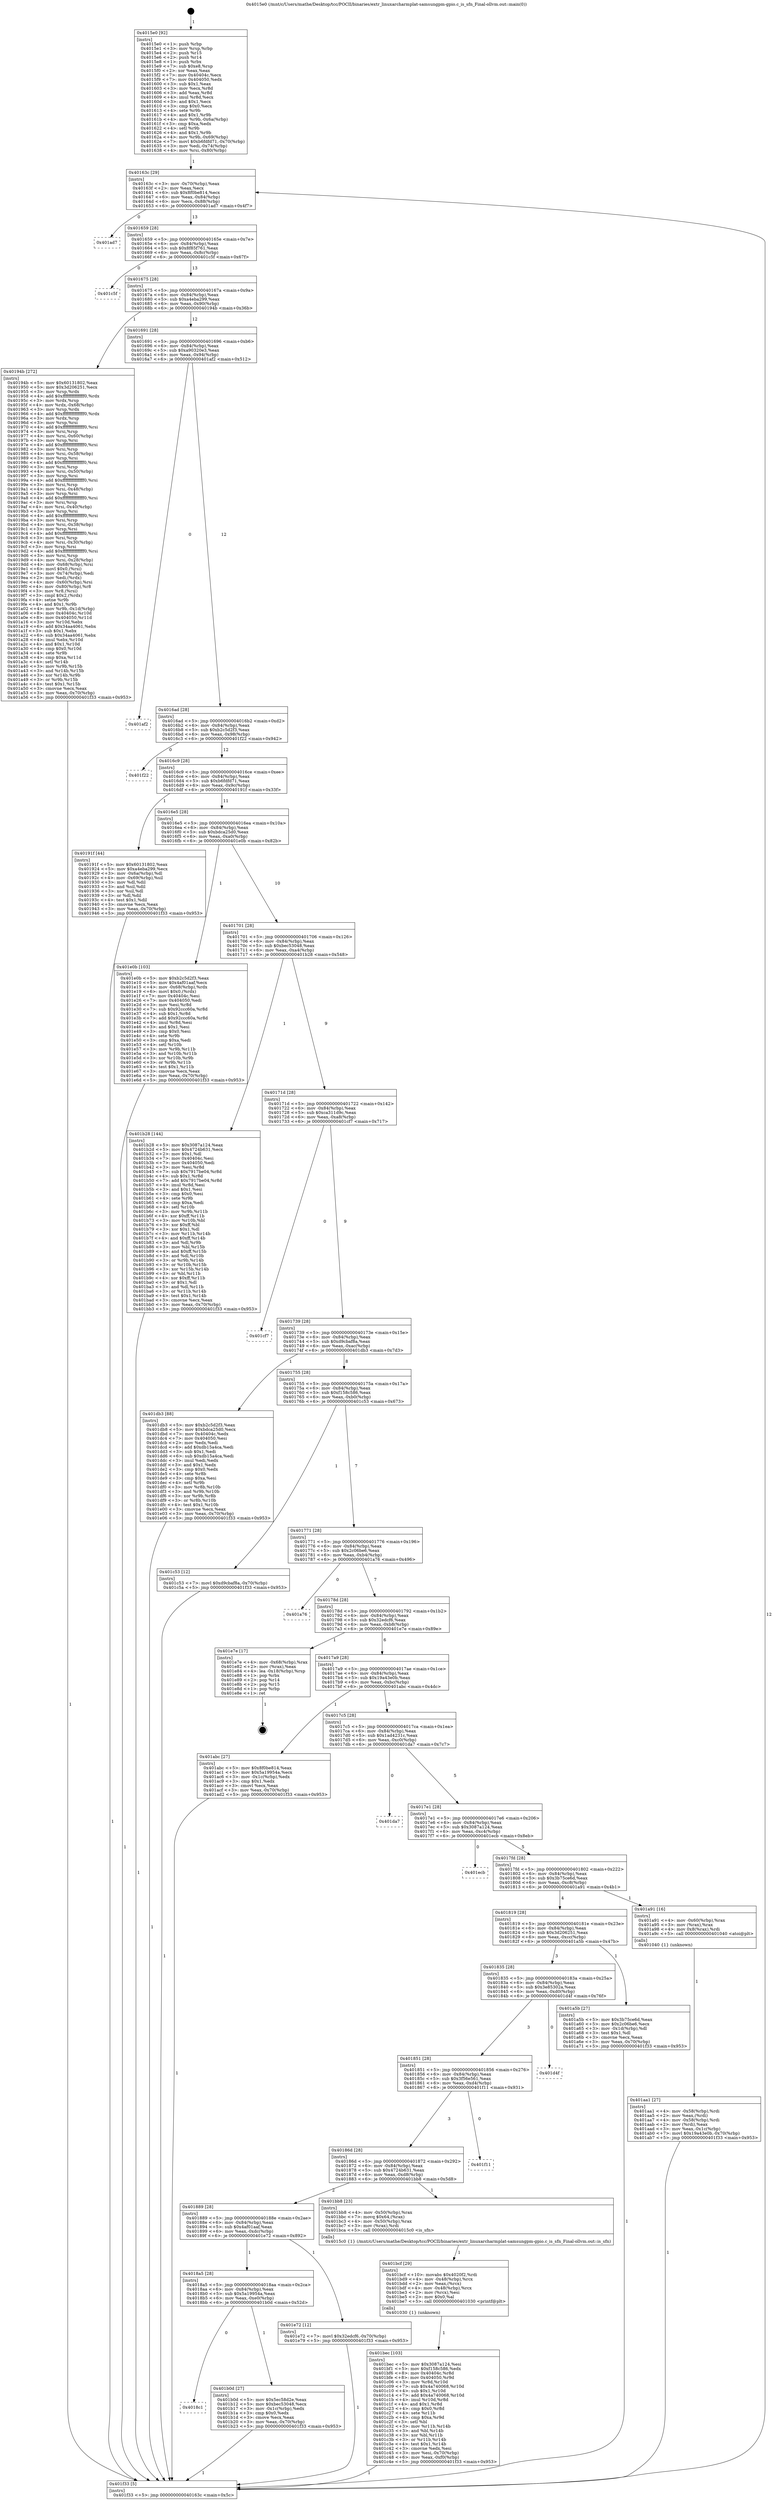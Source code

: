 digraph "0x4015e0" {
  label = "0x4015e0 (/mnt/c/Users/mathe/Desktop/tcc/POCII/binaries/extr_linuxarcharmplat-samsungpm-gpio.c_is_sfn_Final-ollvm.out::main(0))"
  labelloc = "t"
  node[shape=record]

  Entry [label="",width=0.3,height=0.3,shape=circle,fillcolor=black,style=filled]
  "0x40163c" [label="{
     0x40163c [29]\l
     | [instrs]\l
     &nbsp;&nbsp;0x40163c \<+3\>: mov -0x70(%rbp),%eax\l
     &nbsp;&nbsp;0x40163f \<+2\>: mov %eax,%ecx\l
     &nbsp;&nbsp;0x401641 \<+6\>: sub $0x8f0be814,%ecx\l
     &nbsp;&nbsp;0x401647 \<+6\>: mov %eax,-0x84(%rbp)\l
     &nbsp;&nbsp;0x40164d \<+6\>: mov %ecx,-0x88(%rbp)\l
     &nbsp;&nbsp;0x401653 \<+6\>: je 0000000000401ad7 \<main+0x4f7\>\l
  }"]
  "0x401ad7" [label="{
     0x401ad7\l
  }", style=dashed]
  "0x401659" [label="{
     0x401659 [28]\l
     | [instrs]\l
     &nbsp;&nbsp;0x401659 \<+5\>: jmp 000000000040165e \<main+0x7e\>\l
     &nbsp;&nbsp;0x40165e \<+6\>: mov -0x84(%rbp),%eax\l
     &nbsp;&nbsp;0x401664 \<+5\>: sub $0x8f85f761,%eax\l
     &nbsp;&nbsp;0x401669 \<+6\>: mov %eax,-0x8c(%rbp)\l
     &nbsp;&nbsp;0x40166f \<+6\>: je 0000000000401c5f \<main+0x67f\>\l
  }"]
  Exit [label="",width=0.3,height=0.3,shape=circle,fillcolor=black,style=filled,peripheries=2]
  "0x401c5f" [label="{
     0x401c5f\l
  }", style=dashed]
  "0x401675" [label="{
     0x401675 [28]\l
     | [instrs]\l
     &nbsp;&nbsp;0x401675 \<+5\>: jmp 000000000040167a \<main+0x9a\>\l
     &nbsp;&nbsp;0x40167a \<+6\>: mov -0x84(%rbp),%eax\l
     &nbsp;&nbsp;0x401680 \<+5\>: sub $0xa4eba299,%eax\l
     &nbsp;&nbsp;0x401685 \<+6\>: mov %eax,-0x90(%rbp)\l
     &nbsp;&nbsp;0x40168b \<+6\>: je 000000000040194b \<main+0x36b\>\l
  }"]
  "0x401bec" [label="{
     0x401bec [103]\l
     | [instrs]\l
     &nbsp;&nbsp;0x401bec \<+5\>: mov $0x3087a124,%esi\l
     &nbsp;&nbsp;0x401bf1 \<+5\>: mov $0xf158c586,%edx\l
     &nbsp;&nbsp;0x401bf6 \<+8\>: mov 0x40404c,%r8d\l
     &nbsp;&nbsp;0x401bfe \<+8\>: mov 0x404050,%r9d\l
     &nbsp;&nbsp;0x401c06 \<+3\>: mov %r8d,%r10d\l
     &nbsp;&nbsp;0x401c09 \<+7\>: sub $0x4a740068,%r10d\l
     &nbsp;&nbsp;0x401c10 \<+4\>: sub $0x1,%r10d\l
     &nbsp;&nbsp;0x401c14 \<+7\>: add $0x4a740068,%r10d\l
     &nbsp;&nbsp;0x401c1b \<+4\>: imul %r10d,%r8d\l
     &nbsp;&nbsp;0x401c1f \<+4\>: and $0x1,%r8d\l
     &nbsp;&nbsp;0x401c23 \<+4\>: cmp $0x0,%r8d\l
     &nbsp;&nbsp;0x401c27 \<+4\>: sete %r11b\l
     &nbsp;&nbsp;0x401c2b \<+4\>: cmp $0xa,%r9d\l
     &nbsp;&nbsp;0x401c2f \<+3\>: setl %bl\l
     &nbsp;&nbsp;0x401c32 \<+3\>: mov %r11b,%r14b\l
     &nbsp;&nbsp;0x401c35 \<+3\>: and %bl,%r14b\l
     &nbsp;&nbsp;0x401c38 \<+3\>: xor %bl,%r11b\l
     &nbsp;&nbsp;0x401c3b \<+3\>: or %r11b,%r14b\l
     &nbsp;&nbsp;0x401c3e \<+4\>: test $0x1,%r14b\l
     &nbsp;&nbsp;0x401c42 \<+3\>: cmovne %edx,%esi\l
     &nbsp;&nbsp;0x401c45 \<+3\>: mov %esi,-0x70(%rbp)\l
     &nbsp;&nbsp;0x401c48 \<+6\>: mov %eax,-0xf0(%rbp)\l
     &nbsp;&nbsp;0x401c4e \<+5\>: jmp 0000000000401f33 \<main+0x953\>\l
  }"]
  "0x40194b" [label="{
     0x40194b [272]\l
     | [instrs]\l
     &nbsp;&nbsp;0x40194b \<+5\>: mov $0x60131802,%eax\l
     &nbsp;&nbsp;0x401950 \<+5\>: mov $0x3d206251,%ecx\l
     &nbsp;&nbsp;0x401955 \<+3\>: mov %rsp,%rdx\l
     &nbsp;&nbsp;0x401958 \<+4\>: add $0xfffffffffffffff0,%rdx\l
     &nbsp;&nbsp;0x40195c \<+3\>: mov %rdx,%rsp\l
     &nbsp;&nbsp;0x40195f \<+4\>: mov %rdx,-0x68(%rbp)\l
     &nbsp;&nbsp;0x401963 \<+3\>: mov %rsp,%rdx\l
     &nbsp;&nbsp;0x401966 \<+4\>: add $0xfffffffffffffff0,%rdx\l
     &nbsp;&nbsp;0x40196a \<+3\>: mov %rdx,%rsp\l
     &nbsp;&nbsp;0x40196d \<+3\>: mov %rsp,%rsi\l
     &nbsp;&nbsp;0x401970 \<+4\>: add $0xfffffffffffffff0,%rsi\l
     &nbsp;&nbsp;0x401974 \<+3\>: mov %rsi,%rsp\l
     &nbsp;&nbsp;0x401977 \<+4\>: mov %rsi,-0x60(%rbp)\l
     &nbsp;&nbsp;0x40197b \<+3\>: mov %rsp,%rsi\l
     &nbsp;&nbsp;0x40197e \<+4\>: add $0xfffffffffffffff0,%rsi\l
     &nbsp;&nbsp;0x401982 \<+3\>: mov %rsi,%rsp\l
     &nbsp;&nbsp;0x401985 \<+4\>: mov %rsi,-0x58(%rbp)\l
     &nbsp;&nbsp;0x401989 \<+3\>: mov %rsp,%rsi\l
     &nbsp;&nbsp;0x40198c \<+4\>: add $0xfffffffffffffff0,%rsi\l
     &nbsp;&nbsp;0x401990 \<+3\>: mov %rsi,%rsp\l
     &nbsp;&nbsp;0x401993 \<+4\>: mov %rsi,-0x50(%rbp)\l
     &nbsp;&nbsp;0x401997 \<+3\>: mov %rsp,%rsi\l
     &nbsp;&nbsp;0x40199a \<+4\>: add $0xfffffffffffffff0,%rsi\l
     &nbsp;&nbsp;0x40199e \<+3\>: mov %rsi,%rsp\l
     &nbsp;&nbsp;0x4019a1 \<+4\>: mov %rsi,-0x48(%rbp)\l
     &nbsp;&nbsp;0x4019a5 \<+3\>: mov %rsp,%rsi\l
     &nbsp;&nbsp;0x4019a8 \<+4\>: add $0xfffffffffffffff0,%rsi\l
     &nbsp;&nbsp;0x4019ac \<+3\>: mov %rsi,%rsp\l
     &nbsp;&nbsp;0x4019af \<+4\>: mov %rsi,-0x40(%rbp)\l
     &nbsp;&nbsp;0x4019b3 \<+3\>: mov %rsp,%rsi\l
     &nbsp;&nbsp;0x4019b6 \<+4\>: add $0xfffffffffffffff0,%rsi\l
     &nbsp;&nbsp;0x4019ba \<+3\>: mov %rsi,%rsp\l
     &nbsp;&nbsp;0x4019bd \<+4\>: mov %rsi,-0x38(%rbp)\l
     &nbsp;&nbsp;0x4019c1 \<+3\>: mov %rsp,%rsi\l
     &nbsp;&nbsp;0x4019c4 \<+4\>: add $0xfffffffffffffff0,%rsi\l
     &nbsp;&nbsp;0x4019c8 \<+3\>: mov %rsi,%rsp\l
     &nbsp;&nbsp;0x4019cb \<+4\>: mov %rsi,-0x30(%rbp)\l
     &nbsp;&nbsp;0x4019cf \<+3\>: mov %rsp,%rsi\l
     &nbsp;&nbsp;0x4019d2 \<+4\>: add $0xfffffffffffffff0,%rsi\l
     &nbsp;&nbsp;0x4019d6 \<+3\>: mov %rsi,%rsp\l
     &nbsp;&nbsp;0x4019d9 \<+4\>: mov %rsi,-0x28(%rbp)\l
     &nbsp;&nbsp;0x4019dd \<+4\>: mov -0x68(%rbp),%rsi\l
     &nbsp;&nbsp;0x4019e1 \<+6\>: movl $0x0,(%rsi)\l
     &nbsp;&nbsp;0x4019e7 \<+3\>: mov -0x74(%rbp),%edi\l
     &nbsp;&nbsp;0x4019ea \<+2\>: mov %edi,(%rdx)\l
     &nbsp;&nbsp;0x4019ec \<+4\>: mov -0x60(%rbp),%rsi\l
     &nbsp;&nbsp;0x4019f0 \<+4\>: mov -0x80(%rbp),%r8\l
     &nbsp;&nbsp;0x4019f4 \<+3\>: mov %r8,(%rsi)\l
     &nbsp;&nbsp;0x4019f7 \<+3\>: cmpl $0x2,(%rdx)\l
     &nbsp;&nbsp;0x4019fa \<+4\>: setne %r9b\l
     &nbsp;&nbsp;0x4019fe \<+4\>: and $0x1,%r9b\l
     &nbsp;&nbsp;0x401a02 \<+4\>: mov %r9b,-0x1d(%rbp)\l
     &nbsp;&nbsp;0x401a06 \<+8\>: mov 0x40404c,%r10d\l
     &nbsp;&nbsp;0x401a0e \<+8\>: mov 0x404050,%r11d\l
     &nbsp;&nbsp;0x401a16 \<+3\>: mov %r10d,%ebx\l
     &nbsp;&nbsp;0x401a19 \<+6\>: add $0x34aa4061,%ebx\l
     &nbsp;&nbsp;0x401a1f \<+3\>: sub $0x1,%ebx\l
     &nbsp;&nbsp;0x401a22 \<+6\>: sub $0x34aa4061,%ebx\l
     &nbsp;&nbsp;0x401a28 \<+4\>: imul %ebx,%r10d\l
     &nbsp;&nbsp;0x401a2c \<+4\>: and $0x1,%r10d\l
     &nbsp;&nbsp;0x401a30 \<+4\>: cmp $0x0,%r10d\l
     &nbsp;&nbsp;0x401a34 \<+4\>: sete %r9b\l
     &nbsp;&nbsp;0x401a38 \<+4\>: cmp $0xa,%r11d\l
     &nbsp;&nbsp;0x401a3c \<+4\>: setl %r14b\l
     &nbsp;&nbsp;0x401a40 \<+3\>: mov %r9b,%r15b\l
     &nbsp;&nbsp;0x401a43 \<+3\>: and %r14b,%r15b\l
     &nbsp;&nbsp;0x401a46 \<+3\>: xor %r14b,%r9b\l
     &nbsp;&nbsp;0x401a49 \<+3\>: or %r9b,%r15b\l
     &nbsp;&nbsp;0x401a4c \<+4\>: test $0x1,%r15b\l
     &nbsp;&nbsp;0x401a50 \<+3\>: cmovne %ecx,%eax\l
     &nbsp;&nbsp;0x401a53 \<+3\>: mov %eax,-0x70(%rbp)\l
     &nbsp;&nbsp;0x401a56 \<+5\>: jmp 0000000000401f33 \<main+0x953\>\l
  }"]
  "0x401691" [label="{
     0x401691 [28]\l
     | [instrs]\l
     &nbsp;&nbsp;0x401691 \<+5\>: jmp 0000000000401696 \<main+0xb6\>\l
     &nbsp;&nbsp;0x401696 \<+6\>: mov -0x84(%rbp),%eax\l
     &nbsp;&nbsp;0x40169c \<+5\>: sub $0xa90320e3,%eax\l
     &nbsp;&nbsp;0x4016a1 \<+6\>: mov %eax,-0x94(%rbp)\l
     &nbsp;&nbsp;0x4016a7 \<+6\>: je 0000000000401af2 \<main+0x512\>\l
  }"]
  "0x401bcf" [label="{
     0x401bcf [29]\l
     | [instrs]\l
     &nbsp;&nbsp;0x401bcf \<+10\>: movabs $0x4020f2,%rdi\l
     &nbsp;&nbsp;0x401bd9 \<+4\>: mov -0x48(%rbp),%rcx\l
     &nbsp;&nbsp;0x401bdd \<+2\>: mov %eax,(%rcx)\l
     &nbsp;&nbsp;0x401bdf \<+4\>: mov -0x48(%rbp),%rcx\l
     &nbsp;&nbsp;0x401be3 \<+2\>: mov (%rcx),%esi\l
     &nbsp;&nbsp;0x401be5 \<+2\>: mov $0x0,%al\l
     &nbsp;&nbsp;0x401be7 \<+5\>: call 0000000000401030 \<printf@plt\>\l
     | [calls]\l
     &nbsp;&nbsp;0x401030 \{1\} (unknown)\l
  }"]
  "0x401af2" [label="{
     0x401af2\l
  }", style=dashed]
  "0x4016ad" [label="{
     0x4016ad [28]\l
     | [instrs]\l
     &nbsp;&nbsp;0x4016ad \<+5\>: jmp 00000000004016b2 \<main+0xd2\>\l
     &nbsp;&nbsp;0x4016b2 \<+6\>: mov -0x84(%rbp),%eax\l
     &nbsp;&nbsp;0x4016b8 \<+5\>: sub $0xb2c5d2f3,%eax\l
     &nbsp;&nbsp;0x4016bd \<+6\>: mov %eax,-0x98(%rbp)\l
     &nbsp;&nbsp;0x4016c3 \<+6\>: je 0000000000401f22 \<main+0x942\>\l
  }"]
  "0x4018c1" [label="{
     0x4018c1\l
  }", style=dashed]
  "0x401f22" [label="{
     0x401f22\l
  }", style=dashed]
  "0x4016c9" [label="{
     0x4016c9 [28]\l
     | [instrs]\l
     &nbsp;&nbsp;0x4016c9 \<+5\>: jmp 00000000004016ce \<main+0xee\>\l
     &nbsp;&nbsp;0x4016ce \<+6\>: mov -0x84(%rbp),%eax\l
     &nbsp;&nbsp;0x4016d4 \<+5\>: sub $0xb6fdfd71,%eax\l
     &nbsp;&nbsp;0x4016d9 \<+6\>: mov %eax,-0x9c(%rbp)\l
     &nbsp;&nbsp;0x4016df \<+6\>: je 000000000040191f \<main+0x33f\>\l
  }"]
  "0x401b0d" [label="{
     0x401b0d [27]\l
     | [instrs]\l
     &nbsp;&nbsp;0x401b0d \<+5\>: mov $0x5ec58d2e,%eax\l
     &nbsp;&nbsp;0x401b12 \<+5\>: mov $0xbec53048,%ecx\l
     &nbsp;&nbsp;0x401b17 \<+3\>: mov -0x1c(%rbp),%edx\l
     &nbsp;&nbsp;0x401b1a \<+3\>: cmp $0x0,%edx\l
     &nbsp;&nbsp;0x401b1d \<+3\>: cmove %ecx,%eax\l
     &nbsp;&nbsp;0x401b20 \<+3\>: mov %eax,-0x70(%rbp)\l
     &nbsp;&nbsp;0x401b23 \<+5\>: jmp 0000000000401f33 \<main+0x953\>\l
  }"]
  "0x40191f" [label="{
     0x40191f [44]\l
     | [instrs]\l
     &nbsp;&nbsp;0x40191f \<+5\>: mov $0x60131802,%eax\l
     &nbsp;&nbsp;0x401924 \<+5\>: mov $0xa4eba299,%ecx\l
     &nbsp;&nbsp;0x401929 \<+3\>: mov -0x6a(%rbp),%dl\l
     &nbsp;&nbsp;0x40192c \<+4\>: mov -0x69(%rbp),%sil\l
     &nbsp;&nbsp;0x401930 \<+3\>: mov %dl,%dil\l
     &nbsp;&nbsp;0x401933 \<+3\>: and %sil,%dil\l
     &nbsp;&nbsp;0x401936 \<+3\>: xor %sil,%dl\l
     &nbsp;&nbsp;0x401939 \<+3\>: or %dl,%dil\l
     &nbsp;&nbsp;0x40193c \<+4\>: test $0x1,%dil\l
     &nbsp;&nbsp;0x401940 \<+3\>: cmovne %ecx,%eax\l
     &nbsp;&nbsp;0x401943 \<+3\>: mov %eax,-0x70(%rbp)\l
     &nbsp;&nbsp;0x401946 \<+5\>: jmp 0000000000401f33 \<main+0x953\>\l
  }"]
  "0x4016e5" [label="{
     0x4016e5 [28]\l
     | [instrs]\l
     &nbsp;&nbsp;0x4016e5 \<+5\>: jmp 00000000004016ea \<main+0x10a\>\l
     &nbsp;&nbsp;0x4016ea \<+6\>: mov -0x84(%rbp),%eax\l
     &nbsp;&nbsp;0x4016f0 \<+5\>: sub $0xbdca25d0,%eax\l
     &nbsp;&nbsp;0x4016f5 \<+6\>: mov %eax,-0xa0(%rbp)\l
     &nbsp;&nbsp;0x4016fb \<+6\>: je 0000000000401e0b \<main+0x82b\>\l
  }"]
  "0x401f33" [label="{
     0x401f33 [5]\l
     | [instrs]\l
     &nbsp;&nbsp;0x401f33 \<+5\>: jmp 000000000040163c \<main+0x5c\>\l
  }"]
  "0x4015e0" [label="{
     0x4015e0 [92]\l
     | [instrs]\l
     &nbsp;&nbsp;0x4015e0 \<+1\>: push %rbp\l
     &nbsp;&nbsp;0x4015e1 \<+3\>: mov %rsp,%rbp\l
     &nbsp;&nbsp;0x4015e4 \<+2\>: push %r15\l
     &nbsp;&nbsp;0x4015e6 \<+2\>: push %r14\l
     &nbsp;&nbsp;0x4015e8 \<+1\>: push %rbx\l
     &nbsp;&nbsp;0x4015e9 \<+7\>: sub $0xe8,%rsp\l
     &nbsp;&nbsp;0x4015f0 \<+2\>: xor %eax,%eax\l
     &nbsp;&nbsp;0x4015f2 \<+7\>: mov 0x40404c,%ecx\l
     &nbsp;&nbsp;0x4015f9 \<+7\>: mov 0x404050,%edx\l
     &nbsp;&nbsp;0x401600 \<+3\>: sub $0x1,%eax\l
     &nbsp;&nbsp;0x401603 \<+3\>: mov %ecx,%r8d\l
     &nbsp;&nbsp;0x401606 \<+3\>: add %eax,%r8d\l
     &nbsp;&nbsp;0x401609 \<+4\>: imul %r8d,%ecx\l
     &nbsp;&nbsp;0x40160d \<+3\>: and $0x1,%ecx\l
     &nbsp;&nbsp;0x401610 \<+3\>: cmp $0x0,%ecx\l
     &nbsp;&nbsp;0x401613 \<+4\>: sete %r9b\l
     &nbsp;&nbsp;0x401617 \<+4\>: and $0x1,%r9b\l
     &nbsp;&nbsp;0x40161b \<+4\>: mov %r9b,-0x6a(%rbp)\l
     &nbsp;&nbsp;0x40161f \<+3\>: cmp $0xa,%edx\l
     &nbsp;&nbsp;0x401622 \<+4\>: setl %r9b\l
     &nbsp;&nbsp;0x401626 \<+4\>: and $0x1,%r9b\l
     &nbsp;&nbsp;0x40162a \<+4\>: mov %r9b,-0x69(%rbp)\l
     &nbsp;&nbsp;0x40162e \<+7\>: movl $0xb6fdfd71,-0x70(%rbp)\l
     &nbsp;&nbsp;0x401635 \<+3\>: mov %edi,-0x74(%rbp)\l
     &nbsp;&nbsp;0x401638 \<+4\>: mov %rsi,-0x80(%rbp)\l
  }"]
  "0x4018a5" [label="{
     0x4018a5 [28]\l
     | [instrs]\l
     &nbsp;&nbsp;0x4018a5 \<+5\>: jmp 00000000004018aa \<main+0x2ca\>\l
     &nbsp;&nbsp;0x4018aa \<+6\>: mov -0x84(%rbp),%eax\l
     &nbsp;&nbsp;0x4018b0 \<+5\>: sub $0x5a19954a,%eax\l
     &nbsp;&nbsp;0x4018b5 \<+6\>: mov %eax,-0xe0(%rbp)\l
     &nbsp;&nbsp;0x4018bb \<+6\>: je 0000000000401b0d \<main+0x52d\>\l
  }"]
  "0x401e72" [label="{
     0x401e72 [12]\l
     | [instrs]\l
     &nbsp;&nbsp;0x401e72 \<+7\>: movl $0x32edcf6,-0x70(%rbp)\l
     &nbsp;&nbsp;0x401e79 \<+5\>: jmp 0000000000401f33 \<main+0x953\>\l
  }"]
  "0x401e0b" [label="{
     0x401e0b [103]\l
     | [instrs]\l
     &nbsp;&nbsp;0x401e0b \<+5\>: mov $0xb2c5d2f3,%eax\l
     &nbsp;&nbsp;0x401e10 \<+5\>: mov $0x4af01aaf,%ecx\l
     &nbsp;&nbsp;0x401e15 \<+4\>: mov -0x68(%rbp),%rdx\l
     &nbsp;&nbsp;0x401e19 \<+6\>: movl $0x0,(%rdx)\l
     &nbsp;&nbsp;0x401e1f \<+7\>: mov 0x40404c,%esi\l
     &nbsp;&nbsp;0x401e26 \<+7\>: mov 0x404050,%edi\l
     &nbsp;&nbsp;0x401e2d \<+3\>: mov %esi,%r8d\l
     &nbsp;&nbsp;0x401e30 \<+7\>: sub $0x92ccc60a,%r8d\l
     &nbsp;&nbsp;0x401e37 \<+4\>: sub $0x1,%r8d\l
     &nbsp;&nbsp;0x401e3b \<+7\>: add $0x92ccc60a,%r8d\l
     &nbsp;&nbsp;0x401e42 \<+4\>: imul %r8d,%esi\l
     &nbsp;&nbsp;0x401e46 \<+3\>: and $0x1,%esi\l
     &nbsp;&nbsp;0x401e49 \<+3\>: cmp $0x0,%esi\l
     &nbsp;&nbsp;0x401e4c \<+4\>: sete %r9b\l
     &nbsp;&nbsp;0x401e50 \<+3\>: cmp $0xa,%edi\l
     &nbsp;&nbsp;0x401e53 \<+4\>: setl %r10b\l
     &nbsp;&nbsp;0x401e57 \<+3\>: mov %r9b,%r11b\l
     &nbsp;&nbsp;0x401e5a \<+3\>: and %r10b,%r11b\l
     &nbsp;&nbsp;0x401e5d \<+3\>: xor %r10b,%r9b\l
     &nbsp;&nbsp;0x401e60 \<+3\>: or %r9b,%r11b\l
     &nbsp;&nbsp;0x401e63 \<+4\>: test $0x1,%r11b\l
     &nbsp;&nbsp;0x401e67 \<+3\>: cmovne %ecx,%eax\l
     &nbsp;&nbsp;0x401e6a \<+3\>: mov %eax,-0x70(%rbp)\l
     &nbsp;&nbsp;0x401e6d \<+5\>: jmp 0000000000401f33 \<main+0x953\>\l
  }"]
  "0x401701" [label="{
     0x401701 [28]\l
     | [instrs]\l
     &nbsp;&nbsp;0x401701 \<+5\>: jmp 0000000000401706 \<main+0x126\>\l
     &nbsp;&nbsp;0x401706 \<+6\>: mov -0x84(%rbp),%eax\l
     &nbsp;&nbsp;0x40170c \<+5\>: sub $0xbec53048,%eax\l
     &nbsp;&nbsp;0x401711 \<+6\>: mov %eax,-0xa4(%rbp)\l
     &nbsp;&nbsp;0x401717 \<+6\>: je 0000000000401b28 \<main+0x548\>\l
  }"]
  "0x401889" [label="{
     0x401889 [28]\l
     | [instrs]\l
     &nbsp;&nbsp;0x401889 \<+5\>: jmp 000000000040188e \<main+0x2ae\>\l
     &nbsp;&nbsp;0x40188e \<+6\>: mov -0x84(%rbp),%eax\l
     &nbsp;&nbsp;0x401894 \<+5\>: sub $0x4af01aaf,%eax\l
     &nbsp;&nbsp;0x401899 \<+6\>: mov %eax,-0xdc(%rbp)\l
     &nbsp;&nbsp;0x40189f \<+6\>: je 0000000000401e72 \<main+0x892\>\l
  }"]
  "0x401b28" [label="{
     0x401b28 [144]\l
     | [instrs]\l
     &nbsp;&nbsp;0x401b28 \<+5\>: mov $0x3087a124,%eax\l
     &nbsp;&nbsp;0x401b2d \<+5\>: mov $0x4724b631,%ecx\l
     &nbsp;&nbsp;0x401b32 \<+2\>: mov $0x1,%dl\l
     &nbsp;&nbsp;0x401b34 \<+7\>: mov 0x40404c,%esi\l
     &nbsp;&nbsp;0x401b3b \<+7\>: mov 0x404050,%edi\l
     &nbsp;&nbsp;0x401b42 \<+3\>: mov %esi,%r8d\l
     &nbsp;&nbsp;0x401b45 \<+7\>: sub $0x7917be04,%r8d\l
     &nbsp;&nbsp;0x401b4c \<+4\>: sub $0x1,%r8d\l
     &nbsp;&nbsp;0x401b50 \<+7\>: add $0x7917be04,%r8d\l
     &nbsp;&nbsp;0x401b57 \<+4\>: imul %r8d,%esi\l
     &nbsp;&nbsp;0x401b5b \<+3\>: and $0x1,%esi\l
     &nbsp;&nbsp;0x401b5e \<+3\>: cmp $0x0,%esi\l
     &nbsp;&nbsp;0x401b61 \<+4\>: sete %r9b\l
     &nbsp;&nbsp;0x401b65 \<+3\>: cmp $0xa,%edi\l
     &nbsp;&nbsp;0x401b68 \<+4\>: setl %r10b\l
     &nbsp;&nbsp;0x401b6c \<+3\>: mov %r9b,%r11b\l
     &nbsp;&nbsp;0x401b6f \<+4\>: xor $0xff,%r11b\l
     &nbsp;&nbsp;0x401b73 \<+3\>: mov %r10b,%bl\l
     &nbsp;&nbsp;0x401b76 \<+3\>: xor $0xff,%bl\l
     &nbsp;&nbsp;0x401b79 \<+3\>: xor $0x1,%dl\l
     &nbsp;&nbsp;0x401b7c \<+3\>: mov %r11b,%r14b\l
     &nbsp;&nbsp;0x401b7f \<+4\>: and $0xff,%r14b\l
     &nbsp;&nbsp;0x401b83 \<+3\>: and %dl,%r9b\l
     &nbsp;&nbsp;0x401b86 \<+3\>: mov %bl,%r15b\l
     &nbsp;&nbsp;0x401b89 \<+4\>: and $0xff,%r15b\l
     &nbsp;&nbsp;0x401b8d \<+3\>: and %dl,%r10b\l
     &nbsp;&nbsp;0x401b90 \<+3\>: or %r9b,%r14b\l
     &nbsp;&nbsp;0x401b93 \<+3\>: or %r10b,%r15b\l
     &nbsp;&nbsp;0x401b96 \<+3\>: xor %r15b,%r14b\l
     &nbsp;&nbsp;0x401b99 \<+3\>: or %bl,%r11b\l
     &nbsp;&nbsp;0x401b9c \<+4\>: xor $0xff,%r11b\l
     &nbsp;&nbsp;0x401ba0 \<+3\>: or $0x1,%dl\l
     &nbsp;&nbsp;0x401ba3 \<+3\>: and %dl,%r11b\l
     &nbsp;&nbsp;0x401ba6 \<+3\>: or %r11b,%r14b\l
     &nbsp;&nbsp;0x401ba9 \<+4\>: test $0x1,%r14b\l
     &nbsp;&nbsp;0x401bad \<+3\>: cmovne %ecx,%eax\l
     &nbsp;&nbsp;0x401bb0 \<+3\>: mov %eax,-0x70(%rbp)\l
     &nbsp;&nbsp;0x401bb3 \<+5\>: jmp 0000000000401f33 \<main+0x953\>\l
  }"]
  "0x40171d" [label="{
     0x40171d [28]\l
     | [instrs]\l
     &nbsp;&nbsp;0x40171d \<+5\>: jmp 0000000000401722 \<main+0x142\>\l
     &nbsp;&nbsp;0x401722 \<+6\>: mov -0x84(%rbp),%eax\l
     &nbsp;&nbsp;0x401728 \<+5\>: sub $0xca311d9c,%eax\l
     &nbsp;&nbsp;0x40172d \<+6\>: mov %eax,-0xa8(%rbp)\l
     &nbsp;&nbsp;0x401733 \<+6\>: je 0000000000401cf7 \<main+0x717\>\l
  }"]
  "0x401bb8" [label="{
     0x401bb8 [23]\l
     | [instrs]\l
     &nbsp;&nbsp;0x401bb8 \<+4\>: mov -0x50(%rbp),%rax\l
     &nbsp;&nbsp;0x401bbc \<+7\>: movq $0x64,(%rax)\l
     &nbsp;&nbsp;0x401bc3 \<+4\>: mov -0x50(%rbp),%rax\l
     &nbsp;&nbsp;0x401bc7 \<+3\>: mov (%rax),%rdi\l
     &nbsp;&nbsp;0x401bca \<+5\>: call 00000000004015c0 \<is_sfn\>\l
     | [calls]\l
     &nbsp;&nbsp;0x4015c0 \{1\} (/mnt/c/Users/mathe/Desktop/tcc/POCII/binaries/extr_linuxarcharmplat-samsungpm-gpio.c_is_sfn_Final-ollvm.out::is_sfn)\l
  }"]
  "0x401cf7" [label="{
     0x401cf7\l
  }", style=dashed]
  "0x401739" [label="{
     0x401739 [28]\l
     | [instrs]\l
     &nbsp;&nbsp;0x401739 \<+5\>: jmp 000000000040173e \<main+0x15e\>\l
     &nbsp;&nbsp;0x40173e \<+6\>: mov -0x84(%rbp),%eax\l
     &nbsp;&nbsp;0x401744 \<+5\>: sub $0xd9cbaf8a,%eax\l
     &nbsp;&nbsp;0x401749 \<+6\>: mov %eax,-0xac(%rbp)\l
     &nbsp;&nbsp;0x40174f \<+6\>: je 0000000000401db3 \<main+0x7d3\>\l
  }"]
  "0x40186d" [label="{
     0x40186d [28]\l
     | [instrs]\l
     &nbsp;&nbsp;0x40186d \<+5\>: jmp 0000000000401872 \<main+0x292\>\l
     &nbsp;&nbsp;0x401872 \<+6\>: mov -0x84(%rbp),%eax\l
     &nbsp;&nbsp;0x401878 \<+5\>: sub $0x4724b631,%eax\l
     &nbsp;&nbsp;0x40187d \<+6\>: mov %eax,-0xd8(%rbp)\l
     &nbsp;&nbsp;0x401883 \<+6\>: je 0000000000401bb8 \<main+0x5d8\>\l
  }"]
  "0x401db3" [label="{
     0x401db3 [88]\l
     | [instrs]\l
     &nbsp;&nbsp;0x401db3 \<+5\>: mov $0xb2c5d2f3,%eax\l
     &nbsp;&nbsp;0x401db8 \<+5\>: mov $0xbdca25d0,%ecx\l
     &nbsp;&nbsp;0x401dbd \<+7\>: mov 0x40404c,%edx\l
     &nbsp;&nbsp;0x401dc4 \<+7\>: mov 0x404050,%esi\l
     &nbsp;&nbsp;0x401dcb \<+2\>: mov %edx,%edi\l
     &nbsp;&nbsp;0x401dcd \<+6\>: add $0xdb15a4ca,%edi\l
     &nbsp;&nbsp;0x401dd3 \<+3\>: sub $0x1,%edi\l
     &nbsp;&nbsp;0x401dd6 \<+6\>: sub $0xdb15a4ca,%edi\l
     &nbsp;&nbsp;0x401ddc \<+3\>: imul %edi,%edx\l
     &nbsp;&nbsp;0x401ddf \<+3\>: and $0x1,%edx\l
     &nbsp;&nbsp;0x401de2 \<+3\>: cmp $0x0,%edx\l
     &nbsp;&nbsp;0x401de5 \<+4\>: sete %r8b\l
     &nbsp;&nbsp;0x401de9 \<+3\>: cmp $0xa,%esi\l
     &nbsp;&nbsp;0x401dec \<+4\>: setl %r9b\l
     &nbsp;&nbsp;0x401df0 \<+3\>: mov %r8b,%r10b\l
     &nbsp;&nbsp;0x401df3 \<+3\>: and %r9b,%r10b\l
     &nbsp;&nbsp;0x401df6 \<+3\>: xor %r9b,%r8b\l
     &nbsp;&nbsp;0x401df9 \<+3\>: or %r8b,%r10b\l
     &nbsp;&nbsp;0x401dfc \<+4\>: test $0x1,%r10b\l
     &nbsp;&nbsp;0x401e00 \<+3\>: cmovne %ecx,%eax\l
     &nbsp;&nbsp;0x401e03 \<+3\>: mov %eax,-0x70(%rbp)\l
     &nbsp;&nbsp;0x401e06 \<+5\>: jmp 0000000000401f33 \<main+0x953\>\l
  }"]
  "0x401755" [label="{
     0x401755 [28]\l
     | [instrs]\l
     &nbsp;&nbsp;0x401755 \<+5\>: jmp 000000000040175a \<main+0x17a\>\l
     &nbsp;&nbsp;0x40175a \<+6\>: mov -0x84(%rbp),%eax\l
     &nbsp;&nbsp;0x401760 \<+5\>: sub $0xf158c586,%eax\l
     &nbsp;&nbsp;0x401765 \<+6\>: mov %eax,-0xb0(%rbp)\l
     &nbsp;&nbsp;0x40176b \<+6\>: je 0000000000401c53 \<main+0x673\>\l
  }"]
  "0x401f11" [label="{
     0x401f11\l
  }", style=dashed]
  "0x401c53" [label="{
     0x401c53 [12]\l
     | [instrs]\l
     &nbsp;&nbsp;0x401c53 \<+7\>: movl $0xd9cbaf8a,-0x70(%rbp)\l
     &nbsp;&nbsp;0x401c5a \<+5\>: jmp 0000000000401f33 \<main+0x953\>\l
  }"]
  "0x401771" [label="{
     0x401771 [28]\l
     | [instrs]\l
     &nbsp;&nbsp;0x401771 \<+5\>: jmp 0000000000401776 \<main+0x196\>\l
     &nbsp;&nbsp;0x401776 \<+6\>: mov -0x84(%rbp),%eax\l
     &nbsp;&nbsp;0x40177c \<+5\>: sub $0x2c06be6,%eax\l
     &nbsp;&nbsp;0x401781 \<+6\>: mov %eax,-0xb4(%rbp)\l
     &nbsp;&nbsp;0x401787 \<+6\>: je 0000000000401a76 \<main+0x496\>\l
  }"]
  "0x401851" [label="{
     0x401851 [28]\l
     | [instrs]\l
     &nbsp;&nbsp;0x401851 \<+5\>: jmp 0000000000401856 \<main+0x276\>\l
     &nbsp;&nbsp;0x401856 \<+6\>: mov -0x84(%rbp),%eax\l
     &nbsp;&nbsp;0x40185c \<+5\>: sub $0x3f56e561,%eax\l
     &nbsp;&nbsp;0x401861 \<+6\>: mov %eax,-0xd4(%rbp)\l
     &nbsp;&nbsp;0x401867 \<+6\>: je 0000000000401f11 \<main+0x931\>\l
  }"]
  "0x401a76" [label="{
     0x401a76\l
  }", style=dashed]
  "0x40178d" [label="{
     0x40178d [28]\l
     | [instrs]\l
     &nbsp;&nbsp;0x40178d \<+5\>: jmp 0000000000401792 \<main+0x1b2\>\l
     &nbsp;&nbsp;0x401792 \<+6\>: mov -0x84(%rbp),%eax\l
     &nbsp;&nbsp;0x401798 \<+5\>: sub $0x32edcf6,%eax\l
     &nbsp;&nbsp;0x40179d \<+6\>: mov %eax,-0xb8(%rbp)\l
     &nbsp;&nbsp;0x4017a3 \<+6\>: je 0000000000401e7e \<main+0x89e\>\l
  }"]
  "0x401d4f" [label="{
     0x401d4f\l
  }", style=dashed]
  "0x401e7e" [label="{
     0x401e7e [17]\l
     | [instrs]\l
     &nbsp;&nbsp;0x401e7e \<+4\>: mov -0x68(%rbp),%rax\l
     &nbsp;&nbsp;0x401e82 \<+2\>: mov (%rax),%eax\l
     &nbsp;&nbsp;0x401e84 \<+4\>: lea -0x18(%rbp),%rsp\l
     &nbsp;&nbsp;0x401e88 \<+1\>: pop %rbx\l
     &nbsp;&nbsp;0x401e89 \<+2\>: pop %r14\l
     &nbsp;&nbsp;0x401e8b \<+2\>: pop %r15\l
     &nbsp;&nbsp;0x401e8d \<+1\>: pop %rbp\l
     &nbsp;&nbsp;0x401e8e \<+1\>: ret\l
  }"]
  "0x4017a9" [label="{
     0x4017a9 [28]\l
     | [instrs]\l
     &nbsp;&nbsp;0x4017a9 \<+5\>: jmp 00000000004017ae \<main+0x1ce\>\l
     &nbsp;&nbsp;0x4017ae \<+6\>: mov -0x84(%rbp),%eax\l
     &nbsp;&nbsp;0x4017b4 \<+5\>: sub $0x19a43e0b,%eax\l
     &nbsp;&nbsp;0x4017b9 \<+6\>: mov %eax,-0xbc(%rbp)\l
     &nbsp;&nbsp;0x4017bf \<+6\>: je 0000000000401abc \<main+0x4dc\>\l
  }"]
  "0x401aa1" [label="{
     0x401aa1 [27]\l
     | [instrs]\l
     &nbsp;&nbsp;0x401aa1 \<+4\>: mov -0x58(%rbp),%rdi\l
     &nbsp;&nbsp;0x401aa5 \<+2\>: mov %eax,(%rdi)\l
     &nbsp;&nbsp;0x401aa7 \<+4\>: mov -0x58(%rbp),%rdi\l
     &nbsp;&nbsp;0x401aab \<+2\>: mov (%rdi),%eax\l
     &nbsp;&nbsp;0x401aad \<+3\>: mov %eax,-0x1c(%rbp)\l
     &nbsp;&nbsp;0x401ab0 \<+7\>: movl $0x19a43e0b,-0x70(%rbp)\l
     &nbsp;&nbsp;0x401ab7 \<+5\>: jmp 0000000000401f33 \<main+0x953\>\l
  }"]
  "0x401abc" [label="{
     0x401abc [27]\l
     | [instrs]\l
     &nbsp;&nbsp;0x401abc \<+5\>: mov $0x8f0be814,%eax\l
     &nbsp;&nbsp;0x401ac1 \<+5\>: mov $0x5a19954a,%ecx\l
     &nbsp;&nbsp;0x401ac6 \<+3\>: mov -0x1c(%rbp),%edx\l
     &nbsp;&nbsp;0x401ac9 \<+3\>: cmp $0x1,%edx\l
     &nbsp;&nbsp;0x401acc \<+3\>: cmovl %ecx,%eax\l
     &nbsp;&nbsp;0x401acf \<+3\>: mov %eax,-0x70(%rbp)\l
     &nbsp;&nbsp;0x401ad2 \<+5\>: jmp 0000000000401f33 \<main+0x953\>\l
  }"]
  "0x4017c5" [label="{
     0x4017c5 [28]\l
     | [instrs]\l
     &nbsp;&nbsp;0x4017c5 \<+5\>: jmp 00000000004017ca \<main+0x1ea\>\l
     &nbsp;&nbsp;0x4017ca \<+6\>: mov -0x84(%rbp),%eax\l
     &nbsp;&nbsp;0x4017d0 \<+5\>: sub $0x1ad4231c,%eax\l
     &nbsp;&nbsp;0x4017d5 \<+6\>: mov %eax,-0xc0(%rbp)\l
     &nbsp;&nbsp;0x4017db \<+6\>: je 0000000000401da7 \<main+0x7c7\>\l
  }"]
  "0x401835" [label="{
     0x401835 [28]\l
     | [instrs]\l
     &nbsp;&nbsp;0x401835 \<+5\>: jmp 000000000040183a \<main+0x25a\>\l
     &nbsp;&nbsp;0x40183a \<+6\>: mov -0x84(%rbp),%eax\l
     &nbsp;&nbsp;0x401840 \<+5\>: sub $0x3e85302a,%eax\l
     &nbsp;&nbsp;0x401845 \<+6\>: mov %eax,-0xd0(%rbp)\l
     &nbsp;&nbsp;0x40184b \<+6\>: je 0000000000401d4f \<main+0x76f\>\l
  }"]
  "0x401da7" [label="{
     0x401da7\l
  }", style=dashed]
  "0x4017e1" [label="{
     0x4017e1 [28]\l
     | [instrs]\l
     &nbsp;&nbsp;0x4017e1 \<+5\>: jmp 00000000004017e6 \<main+0x206\>\l
     &nbsp;&nbsp;0x4017e6 \<+6\>: mov -0x84(%rbp),%eax\l
     &nbsp;&nbsp;0x4017ec \<+5\>: sub $0x3087a124,%eax\l
     &nbsp;&nbsp;0x4017f1 \<+6\>: mov %eax,-0xc4(%rbp)\l
     &nbsp;&nbsp;0x4017f7 \<+6\>: je 0000000000401ecb \<main+0x8eb\>\l
  }"]
  "0x401a5b" [label="{
     0x401a5b [27]\l
     | [instrs]\l
     &nbsp;&nbsp;0x401a5b \<+5\>: mov $0x3b75ce6d,%eax\l
     &nbsp;&nbsp;0x401a60 \<+5\>: mov $0x2c06be6,%ecx\l
     &nbsp;&nbsp;0x401a65 \<+3\>: mov -0x1d(%rbp),%dl\l
     &nbsp;&nbsp;0x401a68 \<+3\>: test $0x1,%dl\l
     &nbsp;&nbsp;0x401a6b \<+3\>: cmovne %ecx,%eax\l
     &nbsp;&nbsp;0x401a6e \<+3\>: mov %eax,-0x70(%rbp)\l
     &nbsp;&nbsp;0x401a71 \<+5\>: jmp 0000000000401f33 \<main+0x953\>\l
  }"]
  "0x401ecb" [label="{
     0x401ecb\l
  }", style=dashed]
  "0x4017fd" [label="{
     0x4017fd [28]\l
     | [instrs]\l
     &nbsp;&nbsp;0x4017fd \<+5\>: jmp 0000000000401802 \<main+0x222\>\l
     &nbsp;&nbsp;0x401802 \<+6\>: mov -0x84(%rbp),%eax\l
     &nbsp;&nbsp;0x401808 \<+5\>: sub $0x3b75ce6d,%eax\l
     &nbsp;&nbsp;0x40180d \<+6\>: mov %eax,-0xc8(%rbp)\l
     &nbsp;&nbsp;0x401813 \<+6\>: je 0000000000401a91 \<main+0x4b1\>\l
  }"]
  "0x401819" [label="{
     0x401819 [28]\l
     | [instrs]\l
     &nbsp;&nbsp;0x401819 \<+5\>: jmp 000000000040181e \<main+0x23e\>\l
     &nbsp;&nbsp;0x40181e \<+6\>: mov -0x84(%rbp),%eax\l
     &nbsp;&nbsp;0x401824 \<+5\>: sub $0x3d206251,%eax\l
     &nbsp;&nbsp;0x401829 \<+6\>: mov %eax,-0xcc(%rbp)\l
     &nbsp;&nbsp;0x40182f \<+6\>: je 0000000000401a5b \<main+0x47b\>\l
  }"]
  "0x401a91" [label="{
     0x401a91 [16]\l
     | [instrs]\l
     &nbsp;&nbsp;0x401a91 \<+4\>: mov -0x60(%rbp),%rax\l
     &nbsp;&nbsp;0x401a95 \<+3\>: mov (%rax),%rax\l
     &nbsp;&nbsp;0x401a98 \<+4\>: mov 0x8(%rax),%rdi\l
     &nbsp;&nbsp;0x401a9c \<+5\>: call 0000000000401040 \<atoi@plt\>\l
     | [calls]\l
     &nbsp;&nbsp;0x401040 \{1\} (unknown)\l
  }"]
  Entry -> "0x4015e0" [label=" 1"]
  "0x40163c" -> "0x401ad7" [label=" 0"]
  "0x40163c" -> "0x401659" [label=" 13"]
  "0x401e7e" -> Exit [label=" 1"]
  "0x401659" -> "0x401c5f" [label=" 0"]
  "0x401659" -> "0x401675" [label=" 13"]
  "0x401e72" -> "0x401f33" [label=" 1"]
  "0x401675" -> "0x40194b" [label=" 1"]
  "0x401675" -> "0x401691" [label=" 12"]
  "0x401e0b" -> "0x401f33" [label=" 1"]
  "0x401691" -> "0x401af2" [label=" 0"]
  "0x401691" -> "0x4016ad" [label=" 12"]
  "0x401db3" -> "0x401f33" [label=" 1"]
  "0x4016ad" -> "0x401f22" [label=" 0"]
  "0x4016ad" -> "0x4016c9" [label=" 12"]
  "0x401c53" -> "0x401f33" [label=" 1"]
  "0x4016c9" -> "0x40191f" [label=" 1"]
  "0x4016c9" -> "0x4016e5" [label=" 11"]
  "0x40191f" -> "0x401f33" [label=" 1"]
  "0x4015e0" -> "0x40163c" [label=" 1"]
  "0x401f33" -> "0x40163c" [label=" 12"]
  "0x401bec" -> "0x401f33" [label=" 1"]
  "0x40194b" -> "0x401f33" [label=" 1"]
  "0x401bb8" -> "0x401bcf" [label=" 1"]
  "0x4016e5" -> "0x401e0b" [label=" 1"]
  "0x4016e5" -> "0x401701" [label=" 10"]
  "0x401b28" -> "0x401f33" [label=" 1"]
  "0x401701" -> "0x401b28" [label=" 1"]
  "0x401701" -> "0x40171d" [label=" 9"]
  "0x4018a5" -> "0x4018c1" [label=" 0"]
  "0x40171d" -> "0x401cf7" [label=" 0"]
  "0x40171d" -> "0x401739" [label=" 9"]
  "0x4018a5" -> "0x401b0d" [label=" 1"]
  "0x401739" -> "0x401db3" [label=" 1"]
  "0x401739" -> "0x401755" [label=" 8"]
  "0x401889" -> "0x4018a5" [label=" 1"]
  "0x401755" -> "0x401c53" [label=" 1"]
  "0x401755" -> "0x401771" [label=" 7"]
  "0x401889" -> "0x401e72" [label=" 1"]
  "0x401771" -> "0x401a76" [label=" 0"]
  "0x401771" -> "0x40178d" [label=" 7"]
  "0x40186d" -> "0x401889" [label=" 2"]
  "0x40178d" -> "0x401e7e" [label=" 1"]
  "0x40178d" -> "0x4017a9" [label=" 6"]
  "0x40186d" -> "0x401bb8" [label=" 1"]
  "0x4017a9" -> "0x401abc" [label=" 1"]
  "0x4017a9" -> "0x4017c5" [label=" 5"]
  "0x401851" -> "0x40186d" [label=" 3"]
  "0x4017c5" -> "0x401da7" [label=" 0"]
  "0x4017c5" -> "0x4017e1" [label=" 5"]
  "0x401851" -> "0x401f11" [label=" 0"]
  "0x4017e1" -> "0x401ecb" [label=" 0"]
  "0x4017e1" -> "0x4017fd" [label=" 5"]
  "0x401b0d" -> "0x401f33" [label=" 1"]
  "0x4017fd" -> "0x401a91" [label=" 1"]
  "0x4017fd" -> "0x401819" [label=" 4"]
  "0x401835" -> "0x401851" [label=" 3"]
  "0x401819" -> "0x401a5b" [label=" 1"]
  "0x401819" -> "0x401835" [label=" 3"]
  "0x401a5b" -> "0x401f33" [label=" 1"]
  "0x401a91" -> "0x401aa1" [label=" 1"]
  "0x401aa1" -> "0x401f33" [label=" 1"]
  "0x401abc" -> "0x401f33" [label=" 1"]
  "0x401bcf" -> "0x401bec" [label=" 1"]
  "0x401835" -> "0x401d4f" [label=" 0"]
}

